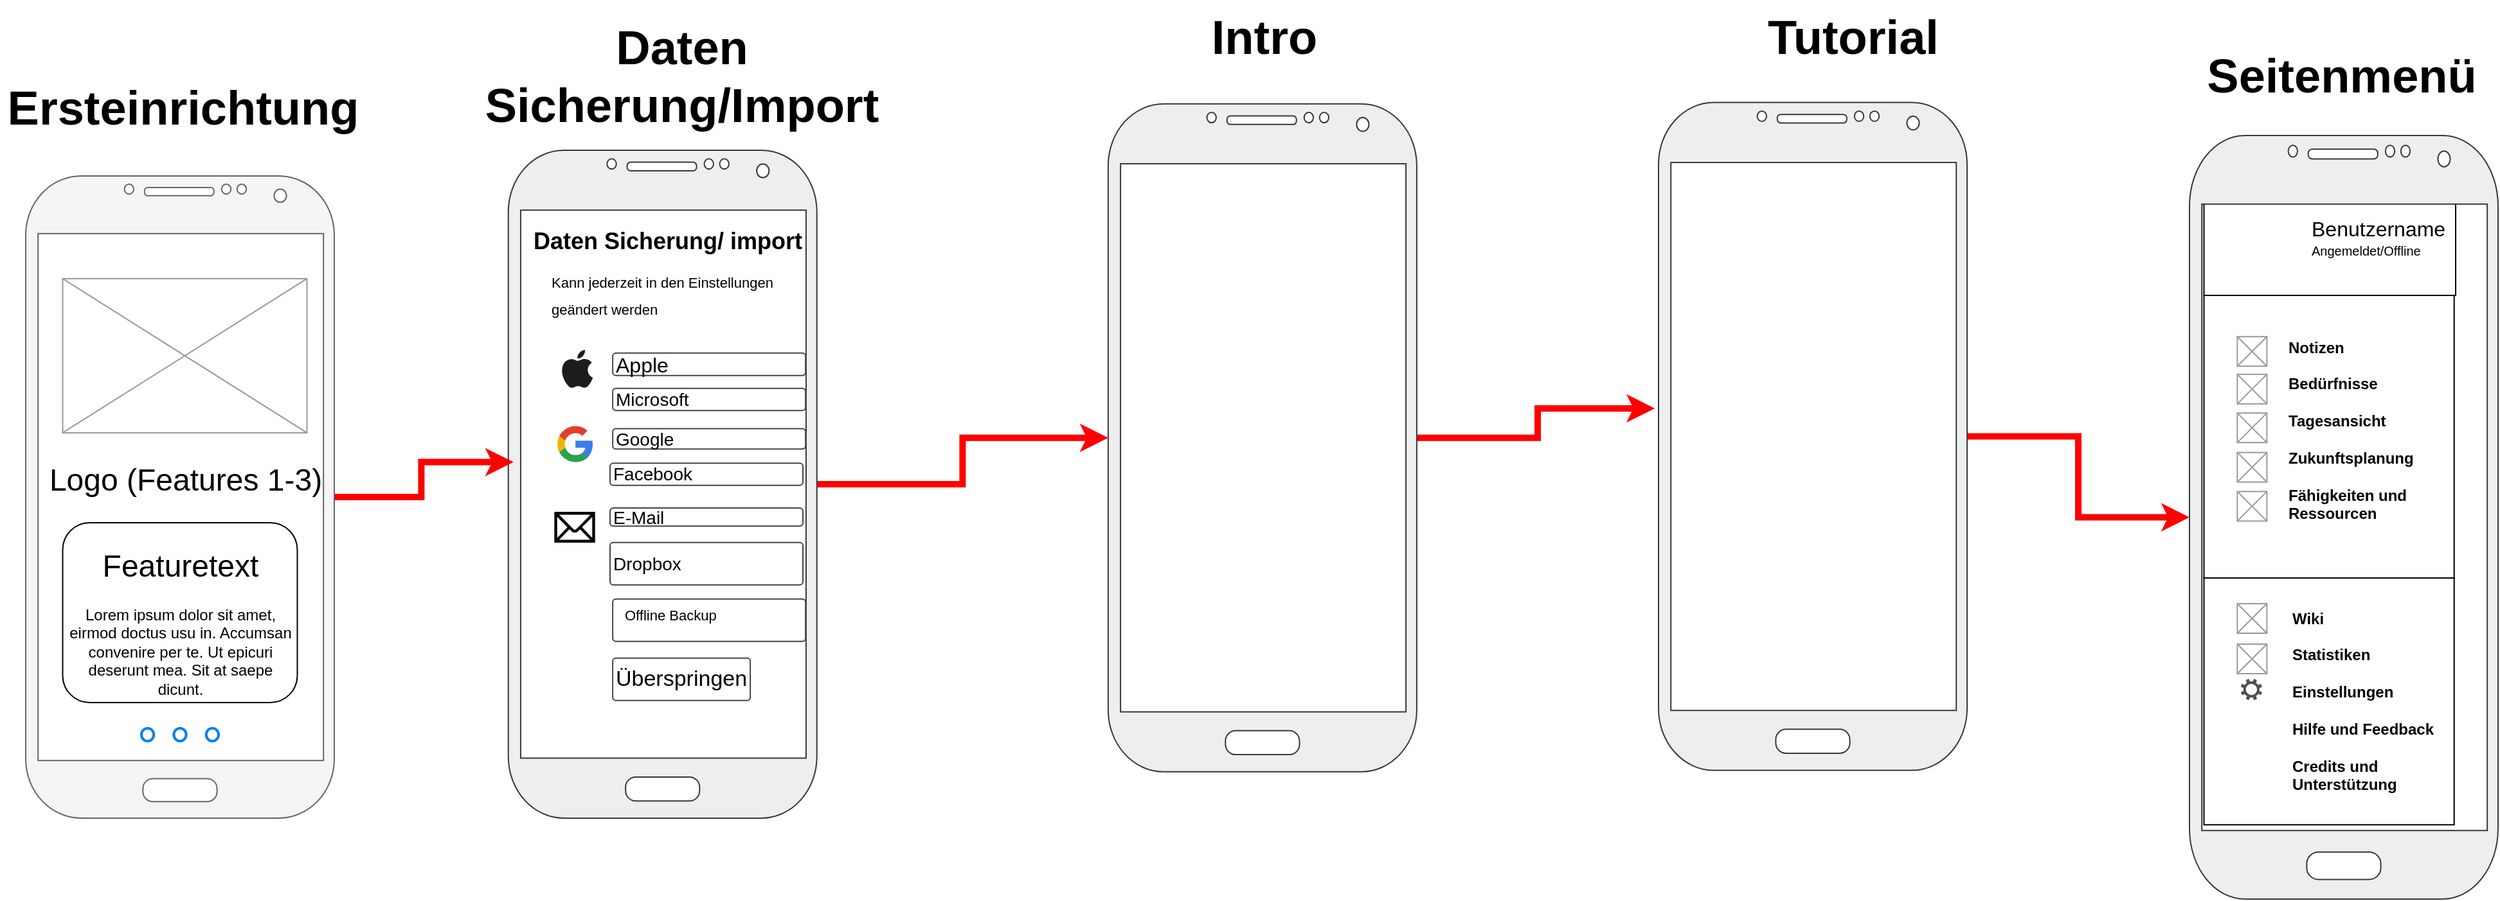 <mxfile version="13.7.9" type="google"><diagram id="zAEo-qCWFyyd1WhHJC2d" name="Page-1"><mxGraphModel dx="582" dy="1674" grid="1" gridSize="10" guides="1" tooltips="1" connect="1" arrows="1" fold="1" page="1" pageScale="1" pageWidth="827" pageHeight="1169" math="0" shadow="0"><root><mxCell id="0"/><mxCell id="1" parent="0"/><mxCell id="isNMAnqL6_0YyMPzYt6o-76" value="" style="rounded=0;whiteSpace=wrap;html=1;fillColor=#FFFFFF;" parent="1" vertex="1"><mxGeometry x="1774.24" y="300" width="194.61" height="220" as="geometry"/></mxCell><mxCell id="isNMAnqL6_0YyMPzYt6o-75" value="" style="rounded=0;whiteSpace=wrap;html=1;" parent="1" vertex="1"><mxGeometry x="1774.24" y="222.01" width="195.76" height="77.99" as="geometry"/></mxCell><mxCell id="isNMAnqL6_0YyMPzYt6o-13" value="&lt;font size=&quot;1&quot;&gt;&lt;b style=&quot;font-size: 37px&quot;&gt;Tutorial&lt;/b&gt;&lt;/font&gt;" style="text;html=1;strokeColor=none;fillColor=none;align=center;verticalAlign=middle;whiteSpace=wrap;rounded=0;" parent="1" vertex="1"><mxGeometry x="1380.0" y="70" width="242.99" height="60" as="geometry"/></mxCell><mxCell id="isNMAnqL6_0YyMPzYt6o-14" style="edgeStyle=orthogonalEdgeStyle;rounded=0;orthogonalLoop=1;jettySize=auto;html=1;entryX=-0.012;entryY=0.458;entryDx=0;entryDy=0;entryPerimeter=0;strokeColor=#FF0000;strokeWidth=5;" parent="1" source="isNMAnqL6_0YyMPzYt6o-15" target="isNMAnqL6_0YyMPzYt6o-69" edge="1"><mxGeometry relative="1" as="geometry"/></mxCell><mxCell id="isNMAnqL6_0YyMPzYt6o-15" value="" style="verticalLabelPosition=bottom;verticalAlign=top;html=1;shadow=0;dashed=0;strokeWidth=1;shape=mxgraph.android.phone2;fillColor=#eeeeee;strokeColor=#36393d;" parent="1" vertex="1"><mxGeometry x="921.95" y="150.89" width="240" height="520" as="geometry"/></mxCell><mxCell id="isNMAnqL6_0YyMPzYt6o-16" value="&lt;font size=&quot;1&quot;&gt;&lt;b style=&quot;font-size: 37px&quot;&gt;Ersteinrichtung&lt;/b&gt;&lt;/font&gt;" style="text;html=1;strokeColor=none;fillColor=none;align=center;verticalAlign=middle;whiteSpace=wrap;rounded=0;" parent="1" vertex="1"><mxGeometry x="60" y="135.46" width="284.5" height="40" as="geometry"/></mxCell><mxCell id="isNMAnqL6_0YyMPzYt6o-17" value="&lt;span style=&quot;font-size: 37px&quot;&gt;&lt;b&gt;Daten Sicherung/Import&lt;/b&gt;&lt;/span&gt;" style="text;html=1;strokeColor=none;fillColor=none;align=center;verticalAlign=middle;whiteSpace=wrap;rounded=0;" parent="1" vertex="1"><mxGeometry x="447.72" y="109.89" width="284.5" height="40" as="geometry"/></mxCell><mxCell id="isNMAnqL6_0YyMPzYt6o-18" style="edgeStyle=orthogonalEdgeStyle;rounded=0;orthogonalLoop=1;jettySize=auto;html=1;strokeColor=#FF0000;strokeWidth=5;" parent="1" source="isNMAnqL6_0YyMPzYt6o-19" target="isNMAnqL6_0YyMPzYt6o-15" edge="1"><mxGeometry relative="1" as="geometry"/></mxCell><mxCell id="isNMAnqL6_0YyMPzYt6o-19" value="" style="verticalLabelPosition=bottom;verticalAlign=top;html=1;shadow=0;dashed=0;strokeWidth=1;shape=mxgraph.android.phone2;fillColor=#eeeeee;strokeColor=#36393d;" parent="1" vertex="1"><mxGeometry x="455.37" y="186.97" width="240" height="520" as="geometry"/></mxCell><mxCell id="isNMAnqL6_0YyMPzYt6o-20" value="&lt;font style=&quot;font-size: 16px&quot;&gt;Apple&lt;/font&gt;" style="strokeWidth=1;html=1;shadow=0;dashed=0;shape=mxgraph.ios.iTextInput;strokeColor=#444444;fontColor=#000000;buttonText=;fontSize=8;fillColor=#ffffff;whiteSpace=wrap;align=left;" parent="1" vertex="1"><mxGeometry x="536.57" y="344.84" width="150" height="17.5" as="geometry"/></mxCell><mxCell id="isNMAnqL6_0YyMPzYt6o-21" value="&lt;font style=&quot;font-size: 14px&quot;&gt;Google&lt;/font&gt;" style="strokeWidth=1;html=1;shadow=0;dashed=0;shape=mxgraph.ios.iTextInput;strokeColor=#444444;fontColor=#000000;buttonText=;fontSize=8;fillColor=#ffffff;whiteSpace=wrap;align=left;" parent="1" vertex="1"><mxGeometry x="536.57" y="403.78" width="150" height="15.81" as="geometry"/></mxCell><mxCell id="isNMAnqL6_0YyMPzYt6o-22" value="&lt;font style=&quot;font-size: 14px&quot;&gt;Facebook&lt;/font&gt;" style="strokeWidth=1;html=1;shadow=0;dashed=0;shape=mxgraph.ios.iTextInput;strokeColor=#444444;fontColor=#000000;buttonText=;fontSize=8;fillColor=#ffffff;whiteSpace=wrap;align=left;" parent="1" vertex="1"><mxGeometry x="534.5" y="430.59" width="150" height="17.25" as="geometry"/></mxCell><mxCell id="isNMAnqL6_0YyMPzYt6o-23" value="&lt;font style=&quot;font-size: 14px&quot;&gt;E-Mail&lt;/font&gt;" style="strokeWidth=1;html=1;shadow=0;dashed=0;shape=mxgraph.ios.iTextInput;strokeColor=#444444;fontColor=#000000;buttonText=;fontSize=8;fillColor=#ffffff;whiteSpace=wrap;align=left;" parent="1" vertex="1"><mxGeometry x="534.5" y="465.45" width="150" height="14.14" as="geometry"/></mxCell><mxCell id="isNMAnqL6_0YyMPzYt6o-24" value="&lt;font style=&quot;font-size: 17px&quot;&gt;Überspringen&lt;/font&gt;" style="strokeWidth=1;html=1;shadow=0;dashed=0;shape=mxgraph.ios.iTextInput;strokeColor=#444444;fontColor=#000000;buttonText=;fontSize=8;fillColor=#ffffff;whiteSpace=wrap;align=left;" parent="1" vertex="1"><mxGeometry x="536.57" y="582.34" width="107" height="33" as="geometry"/></mxCell><mxCell id="isNMAnqL6_0YyMPzYt6o-25" value="" style="group" parent="1" vertex="1" connectable="0"><mxGeometry x="536.57" y="525.34" width="183.98" height="50.48" as="geometry"/></mxCell><mxCell id="isNMAnqL6_0YyMPzYt6o-26" value="" style="strokeWidth=1;html=1;shadow=0;dashed=0;shape=mxgraph.ios.iTextInput;strokeColor=#444444;fontColor=#000000;buttonText=;fontSize=8;fillColor=#ffffff;whiteSpace=wrap;align=left;" parent="isNMAnqL6_0YyMPzYt6o-25" vertex="1"><mxGeometry y="11" width="150" height="33" as="geometry"/></mxCell><mxCell id="isNMAnqL6_0YyMPzYt6o-27" value="&lt;h1&gt;&lt;font style=&quot;font-size: 11px ; font-weight: normal&quot;&gt;Offline Backup wiederherstellen&lt;/font&gt;&lt;/h1&gt;" style="text;html=1;strokeColor=none;fillColor=none;spacing=5;spacingTop=-20;whiteSpace=wrap;overflow=hidden;rounded=0;" parent="isNMAnqL6_0YyMPzYt6o-25" vertex="1"><mxGeometry x="3.947" width="142.105" height="37" as="geometry"/></mxCell><mxCell id="isNMAnqL6_0YyMPzYt6o-28" value="&lt;h1 style=&quot;font-size: 18px;&quot;&gt;Daten Sicherung/ import&lt;/h1&gt;" style="text;html=1;strokeColor=none;fillColor=none;spacing=5;spacingTop=-20;whiteSpace=wrap;overflow=hidden;rounded=0;fontSize=18;" parent="1" vertex="1"><mxGeometry x="470.44" y="246.01" width="219.56" height="30" as="geometry"/></mxCell><mxCell id="isNMAnqL6_0YyMPzYt6o-29" value="&lt;p style=&quot;line-height: 100%&quot;&gt;&lt;/p&gt;&lt;h1 style=&quot;font-size: 11px&quot;&gt;&lt;font style=&quot;font-size: 11px ; font-weight: normal&quot;&gt;Kann jederzeit in den Einstellungen&amp;nbsp;&amp;nbsp;&lt;/font&gt;&lt;/h1&gt;&lt;h1 style=&quot;font-size: 11px&quot;&gt;&lt;span style=&quot;font-weight: normal&quot;&gt;geändert werden&lt;/span&gt;&lt;/h1&gt;&lt;p&gt;&lt;/p&gt;" style="text;html=1;strokeColor=none;fillColor=none;spacing=5;spacingTop=-20;whiteSpace=wrap;overflow=hidden;rounded=0;" parent="1" vertex="1"><mxGeometry x="483.87" y="282.01" width="210" height="36.5" as="geometry"/></mxCell><mxCell id="isNMAnqL6_0YyMPzYt6o-30" value="&lt;font style=&quot;font-size: 14px&quot;&gt;Microsoft&lt;/font&gt;" style="strokeWidth=1;html=1;shadow=0;dashed=0;shape=mxgraph.ios.iTextInput;strokeColor=#444444;fontColor=#000000;buttonText=;fontSize=8;fillColor=#ffffff;whiteSpace=wrap;align=left;" parent="1" vertex="1"><mxGeometry x="536.57" y="372.34" width="150" height="17.25" as="geometry"/></mxCell><mxCell id="isNMAnqL6_0YyMPzYt6o-31" value="" style="dashed=0;outlineConnect=0;html=1;align=center;labelPosition=center;verticalLabelPosition=bottom;verticalAlign=top;shape=mxgraph.weblogos.apple;fillColor=#1B1C1C;strokeColor=none;shadow=0;comic=0;fontSize=19;fontColor=#737373;aspect=fixed;" parent="1" vertex="1"><mxGeometry x="496.57" y="342.34" width="24.57" height="30" as="geometry"/></mxCell><mxCell id="isNMAnqL6_0YyMPzYt6o-32" value="" style="dashed=0;outlineConnect=0;html=1;align=center;labelPosition=center;verticalLabelPosition=bottom;verticalAlign=top;shape=mxgraph.weblogos.google;shadow=0;comic=0;fillColor=none;fontSize=19;fontColor=#737373;aspect=fixed;" parent="1" vertex="1"><mxGeometry x="492.95" y="400.59" width="28.19" height="30" as="geometry"/></mxCell><mxCell id="isNMAnqL6_0YyMPzYt6o-33" value="" style="shape=image;html=1;verticalAlign=top;verticalLabelPosition=bottom;labelBackgroundColor=#ffffff;imageAspect=0;aspect=fixed;image=https://cdn0.iconfinder.com/data/icons/shift-logotypes/32/Microsoft-128.png;shadow=0;comic=0;fillColor=none;fontSize=19;fontColor=#737373;align=left;" parent="1" vertex="1"><mxGeometry x="496.55" y="377.84" width="21" height="21" as="geometry"/></mxCell><mxCell id="isNMAnqL6_0YyMPzYt6o-34" value="" style="shape=image;html=1;verticalAlign=top;verticalLabelPosition=bottom;labelBackgroundColor=#ffffff;imageAspect=0;aspect=fixed;image=https://cdn0.iconfinder.com/data/icons/shift-logotypes/32/Facebook-128.png;shadow=0;comic=0;fillColor=none;fontSize=19;fontColor=#737373;align=left;" parent="1" vertex="1"><mxGeometry x="493.85" y="435.45" width="29" height="29" as="geometry"/></mxCell><mxCell id="isNMAnqL6_0YyMPzYt6o-35" value="" style="shape=mxgraph.signs.tech.mail;html=1;fillColor=#000000;strokeColor=none;verticalLabelPosition=bottom;verticalAlign=top;align=center;shadow=0;comic=0;fontSize=19;fontColor=#737373;aspect=fixed;" parent="1" vertex="1"><mxGeometry x="491.17" y="468.51" width="31.68" height="24" as="geometry"/></mxCell><mxCell id="isNMAnqL6_0YyMPzYt6o-36" value="&lt;span style=&quot;font-size: 14px&quot;&gt;Dropbox&lt;/span&gt;" style="strokeWidth=1;html=1;shadow=0;dashed=0;shape=mxgraph.ios.iTextInput;strokeColor=#444444;fontColor=#000000;buttonText=;fontSize=8;fillColor=#ffffff;whiteSpace=wrap;align=left;" parent="1" vertex="1"><mxGeometry x="534.5" y="492.34" width="150" height="33" as="geometry"/></mxCell><mxCell id="isNMAnqL6_0YyMPzYt6o-37" value="" style="shape=image;html=1;verticalAlign=top;verticalLabelPosition=bottom;labelBackgroundColor=#ffffff;imageAspect=0;aspect=fixed;image=https://cdn3.iconfinder.com/data/icons/picons-social/57/31-dropbox-128.png;shadow=0;comic=0;fillColor=none;fontSize=19;fontColor=#737373;align=left;" parent="1" vertex="1"><mxGeometry x="494.32" y="498.47" width="31" height="31" as="geometry"/></mxCell><mxCell id="isNMAnqL6_0YyMPzYt6o-38" value="" style="shape=image;html=1;verticalAlign=top;verticalLabelPosition=bottom;labelBackgroundColor=#ffffff;imageAspect=0;aspect=fixed;image=https://cdn2.iconfinder.com/data/icons/ios-7-icons/50/opened_folder-128.png;shadow=0;comic=0;fillColor=none;fontSize=19;fontColor=#737373;align=left;" parent="1" vertex="1"><mxGeometry x="495.82" y="537.62" width="28" height="28" as="geometry"/></mxCell><mxCell id="isNMAnqL6_0YyMPzYt6o-39" value="&lt;font size=&quot;1&quot;&gt;&lt;b style=&quot;font-size: 37px&quot;&gt;Seitenmenü&lt;/b&gt;&lt;/font&gt;" style="text;html=1;strokeColor=none;fillColor=none;align=center;verticalAlign=middle;whiteSpace=wrap;rounded=0;" parent="1" vertex="1"><mxGeometry x="1760.0" y="100.0" width="242.99" height="60" as="geometry"/></mxCell><mxCell id="isNMAnqL6_0YyMPzYt6o-40" value="" style="verticalLabelPosition=bottom;verticalAlign=top;html=1;shadow=0;dashed=0;strokeWidth=1;shape=mxgraph.android.phone2;fillColor=#eeeeee;strokeColor=#36393d;" parent="1" vertex="1"><mxGeometry x="1762.99" y="175.46" width="240" height="594.54" as="geometry"/></mxCell><mxCell id="isNMAnqL6_0YyMPzYt6o-43" value="" style="rounded=0;whiteSpace=wrap;html=1;fillColor=#FFFFFF;" parent="1" vertex="1"><mxGeometry x="1774.24" y="520" width="194.61" height="192.16" as="geometry"/></mxCell><mxCell id="isNMAnqL6_0YyMPzYt6o-51" value="&lt;font style=&quot;font-size: 16px&quot;&gt;Benutzername&lt;/font&gt;&lt;br&gt;&lt;span style=&quot;font-size: 10px&quot;&gt;Angemeldet/Offline&lt;/span&gt;&lt;br&gt;" style="text;html=1;" parent="1" vertex="1"><mxGeometry x="1856.06" y="231.97" width="104.49" height="55" as="geometry"/></mxCell><mxCell id="isNMAnqL6_0YyMPzYt6o-52" value="" style="shape=image;html=1;verticalAlign=top;verticalLabelPosition=bottom;labelBackgroundColor=#ffffff;imageAspect=0;aspect=fixed;image=https://cdn3.iconfinder.com/data/icons/faticons/32/arrow-down-01-128.png;rounded=0;shadow=1;glass=0;dashed=1;comic=1;strokeColor=#000000;fillColor=#FFFFFF;gradientColor=#ffffff;fontColor=#B3B3B3;align=left;" parent="1" vertex="1"><mxGeometry x="1949.49" y="271.5" width="23" height="23" as="geometry"/></mxCell><mxCell id="isNMAnqL6_0YyMPzYt6o-57" value="" style="pointerEvents=1;shadow=0;dashed=0;html=1;strokeColor=none;fillColor=#505050;labelPosition=center;verticalLabelPosition=bottom;verticalAlign=top;outlineConnect=0;align=center;shape=mxgraph.office.concepts.settings;fontSize=19;aspect=fixed;" parent="1" vertex="1"><mxGeometry x="1802.93" y="598.56" width="16.5" height="16.5" as="geometry"/></mxCell><mxCell id="isNMAnqL6_0YyMPzYt6o-60" value="" style="shape=image;html=1;verticalAlign=top;verticalLabelPosition=bottom;labelBackgroundColor=#ffffff;imageAspect=0;aspect=fixed;image=https://cdn4.iconfinder.com/data/icons/linecon/512/photo-128.png;shadow=0;fillColor=#737373;fontSize=19;fontColor=#737373;align=left;" parent="1" vertex="1"><mxGeometry x="1796.3" y="235.97" width="42" height="42" as="geometry"/></mxCell><mxCell id="isNMAnqL6_0YyMPzYt6o-61" value="" style="shape=image;html=1;verticalAlign=top;verticalLabelPosition=bottom;labelBackgroundColor=#ffffff;imageAspect=0;aspect=fixed;image=https://cdn3.iconfinder.com/data/icons/google-material-design-icons/48/ic_attach_money_48px-128.png;shadow=0;fillColor=#737373;fontSize=19;fontColor=#737373;align=left;" parent="1" vertex="1"><mxGeometry x="1797.02" y="650.0" width="28" height="28" as="geometry"/></mxCell><mxCell id="isNMAnqL6_0YyMPzYt6o-67" value="&lt;font size=&quot;1&quot;&gt;&lt;b style=&quot;font-size: 37px&quot;&gt;Intro&lt;/b&gt;&lt;/font&gt;" style="text;html=1;strokeColor=none;fillColor=none;align=center;verticalAlign=middle;whiteSpace=wrap;rounded=0;" parent="1" vertex="1"><mxGeometry x="921.95" y="70" width="242.99" height="60" as="geometry"/></mxCell><mxCell id="isNMAnqL6_0YyMPzYt6o-68" style="edgeStyle=orthogonalEdgeStyle;rounded=0;orthogonalLoop=1;jettySize=auto;html=1;strokeColor=#FF0000;strokeWidth=5;" parent="1" source="isNMAnqL6_0YyMPzYt6o-69" target="isNMAnqL6_0YyMPzYt6o-40" edge="1"><mxGeometry relative="1" as="geometry"/></mxCell><mxCell id="isNMAnqL6_0YyMPzYt6o-69" value="" style="verticalLabelPosition=bottom;verticalAlign=top;html=1;shadow=0;dashed=0;strokeWidth=1;shape=mxgraph.android.phone2;fillColor=#eeeeee;strokeColor=#36393d;" parent="1" vertex="1"><mxGeometry x="1350.0" y="149.8" width="240" height="520" as="geometry"/></mxCell><mxCell id="isNMAnqL6_0YyMPzYt6o-70" style="edgeStyle=orthogonalEdgeStyle;rounded=0;orthogonalLoop=1;jettySize=auto;html=1;entryX=0.017;entryY=0.467;entryDx=0;entryDy=0;entryPerimeter=0;strokeColor=#FF0000;strokeWidth=5;" parent="1" source="isNMAnqL6_0YyMPzYt6o-71" target="isNMAnqL6_0YyMPzYt6o-19" edge="1"><mxGeometry relative="1" as="geometry"/></mxCell><mxCell id="isNMAnqL6_0YyMPzYt6o-71" value="" style="verticalLabelPosition=bottom;verticalAlign=top;html=1;shadow=0;dashed=0;strokeWidth=1;shape=mxgraph.android.phone2;strokeColor=#666666;fillColor=#f5f5f5;fontColor=#333333;" parent="1" vertex="1"><mxGeometry x="80" y="206.97" width="240" height="500" as="geometry"/></mxCell><mxCell id="isNMAnqL6_0YyMPzYt6o-72" value="&lt;h1 style=&quot;text-align: left&quot;&gt;&lt;span style=&quot;font-weight: normal&quot;&gt;Logo (Features 1-3)&lt;/span&gt;&lt;/h1&gt;" style="verticalLabelPosition=bottom;shadow=0;dashed=0;align=center;html=1;verticalAlign=top;strokeWidth=1;shape=mxgraph.mockup.graphics.simpleIcon;strokeColor=#999999;fillColor=#ffffff;" parent="1" vertex="1"><mxGeometry x="108.75" y="286.97" width="190" height="120" as="geometry"/></mxCell><mxCell id="isNMAnqL6_0YyMPzYt6o-73" value="&lt;h1&gt;&lt;span style=&quot;font-weight: 400&quot;&gt;Featuretext&lt;/span&gt;&lt;/h1&gt;&lt;div&gt;Lorem ipsum dolor sit amet, eirmod doctus usu in. Accumsan convenire per te. Ut epicuri deserunt mea. Sit at saepe dicunt.&lt;br&gt;&lt;/div&gt;" style="rounded=1;whiteSpace=wrap;html=1;" parent="1" vertex="1"><mxGeometry x="108.75" y="476.97" width="182.5" height="140" as="geometry"/></mxCell><mxCell id="isNMAnqL6_0YyMPzYt6o-74" value="" style="html=1;verticalLabelPosition=bottom;align=center;labelBackgroundColor=#ffffff;verticalAlign=top;strokeWidth=2;strokeColor=#0080F0;fillColor=#ffffff;shadow=0;dashed=0;shape=mxgraph.ios7.icons.page_navigation;pointerEvents=1" parent="1" vertex="1"><mxGeometry x="170" y="636.97" width="60" height="10" as="geometry"/></mxCell><mxCell id="BMLTJpH88yLUNp4l2G4k-1" value="" style="verticalLabelPosition=bottom;shadow=0;dashed=0;align=center;html=1;verticalAlign=top;strokeWidth=1;shape=mxgraph.mockup.graphics.simpleIcon;strokeColor=#999999;fillColor=#FFFFFF;aspect=fixed;fontSize=12;" parent="1" vertex="1"><mxGeometry x="1800.18" y="332.11" width="23" height="23" as="geometry"/></mxCell><mxCell id="-T4i5N-0fWflDmEE4Lmn-1" value="" style="verticalLabelPosition=bottom;shadow=0;dashed=0;align=center;html=1;verticalAlign=top;strokeWidth=1;shape=mxgraph.mockup.graphics.simpleIcon;strokeColor=#999999;fillColor=#FFFFFF;aspect=fixed;fontSize=12;" vertex="1" parent="1"><mxGeometry x="1800.18" y="361.45" width="23" height="23" as="geometry"/></mxCell><mxCell id="-T4i5N-0fWflDmEE4Lmn-3" value="" style="verticalLabelPosition=bottom;shadow=0;dashed=0;align=center;html=1;verticalAlign=top;strokeWidth=1;shape=mxgraph.mockup.graphics.simpleIcon;strokeColor=#999999;fillColor=#FFFFFF;aspect=fixed;fontSize=12;" vertex="1" parent="1"><mxGeometry x="1800.18" y="391.58" width="23" height="23" as="geometry"/></mxCell><mxCell id="-T4i5N-0fWflDmEE4Lmn-5" value="" style="verticalLabelPosition=bottom;shadow=0;dashed=0;align=center;html=1;verticalAlign=top;strokeWidth=1;shape=mxgraph.mockup.graphics.simpleIcon;strokeColor=#999999;fillColor=#FFFFFF;aspect=fixed;fontSize=12;" vertex="1" parent="1"><mxGeometry x="1800.18" y="422.3" width="23" height="23" as="geometry"/></mxCell><mxCell id="-T4i5N-0fWflDmEE4Lmn-7" value="" style="verticalLabelPosition=bottom;shadow=0;dashed=0;align=center;html=1;verticalAlign=top;strokeWidth=1;shape=mxgraph.mockup.graphics.simpleIcon;strokeColor=#999999;fillColor=#FFFFFF;aspect=fixed;fontSize=12;" vertex="1" parent="1"><mxGeometry x="1800.18" y="452.7" width="23" height="23" as="geometry"/></mxCell><mxCell id="-T4i5N-0fWflDmEE4Lmn-9" value="" style="verticalLabelPosition=bottom;shadow=0;dashed=0;align=center;html=1;verticalAlign=top;strokeWidth=1;shape=mxgraph.mockup.graphics.simpleIcon;strokeColor=#999999;fillColor=#FFFFFF;aspect=fixed;fontSize=12;" vertex="1" parent="1"><mxGeometry x="1800.18" y="540.0" width="23" height="23" as="geometry"/></mxCell><mxCell id="-T4i5N-0fWflDmEE4Lmn-11" value="" style="verticalLabelPosition=bottom;shadow=0;dashed=0;align=center;html=1;verticalAlign=top;strokeWidth=1;shape=mxgraph.mockup.graphics.simpleIcon;strokeColor=#999999;fillColor=#FFFFFF;aspect=fixed;fontSize=12;" vertex="1" parent="1"><mxGeometry x="1800.18" y="571.49" width="23" height="23" as="geometry"/></mxCell><mxCell id="-T4i5N-0fWflDmEE4Lmn-13" value="&lt;b&gt;Notizen&lt;br&gt;&lt;br&gt;Bedürfnisse&lt;br&gt;&lt;br&gt;Tagesansicht&lt;br&gt;&lt;br&gt;Zukunftsplanung&lt;br&gt;&lt;br&gt;Fähigkeiten und Ressourcen&lt;br&gt;&lt;/b&gt;" style="text;html=1;strokeColor=none;fillColor=none;align=left;verticalAlign=middle;whiteSpace=wrap;rounded=0;" vertex="1" parent="1"><mxGeometry x="1838.3" y="332.11" width="120" height="146" as="geometry"/></mxCell><mxCell id="-T4i5N-0fWflDmEE4Lmn-14" value="&lt;b&gt;Wiki&lt;br&gt;&lt;br&gt;&lt;span style=&quot;text-align: center&quot;&gt;Statistiken&lt;br&gt;&lt;/span&gt;&lt;br&gt;Einstellungen&lt;br&gt;&lt;br&gt;Hilfe und Feedback&lt;br&gt;&lt;br&gt;Credits und Unterstützung&lt;/b&gt;" style="text;html=1;strokeColor=none;fillColor=none;align=left;verticalAlign=middle;whiteSpace=wrap;rounded=0;" vertex="1" parent="1"><mxGeometry x="1840.55" y="543.08" width="120" height="146" as="geometry"/></mxCell><mxCell id="-T4i5N-0fWflDmEE4Lmn-15" value="" style="shape=image;html=1;verticalAlign=top;verticalLabelPosition=bottom;labelBackgroundColor=#ffffff;imageAspect=0;aspect=fixed;image=https://cdn4.iconfinder.com/data/icons/free-ui/64/v-32-128.png;align=left;" vertex="1" parent="1"><mxGeometry x="1802.93" y="623.97" width="23" height="23" as="geometry"/></mxCell></root></mxGraphModel></diagram></mxfile>